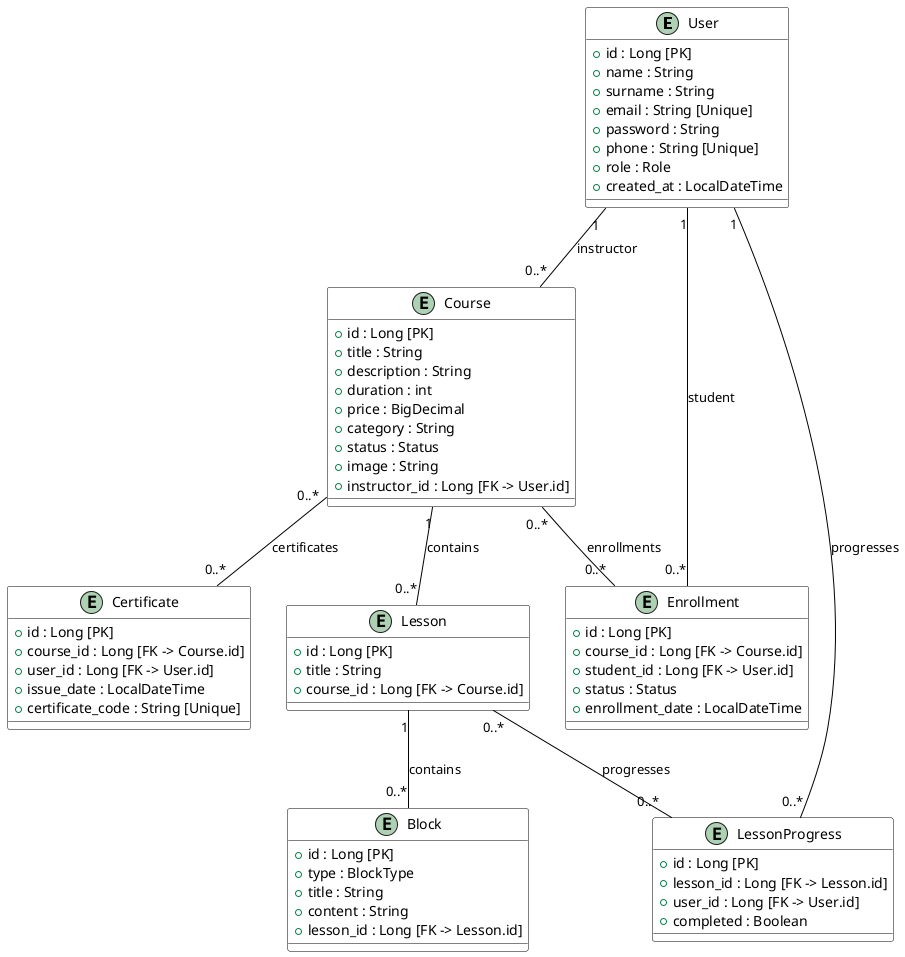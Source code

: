 @startuml
' Устанавливаем стиль
skinparam class {
    BackgroundColor White
    ArrowColor Black
    BorderColor Black
}

' Определяем сущности

entity User {
    + id : Long [PK]
    + name : String
    + surname : String
    + email : String [Unique]
    + password : String
    + phone : String [Unique]
    + role : Role
    + created_at : LocalDateTime
}

entity Course {
    + id : Long [PK]
    + title : String
    + description : String
    + duration : int
    + price : BigDecimal
    + category : String
    + status : Status
    + image : String
    + instructor_id : Long [FK -> User.id]
}

entity Lesson {
    + id : Long [PK]
    + title : String
    + course_id : Long [FK -> Course.id]
}

entity Block {
    + id : Long [PK]
    + type : BlockType
    + title : String
    + content : String
    + lesson_id : Long [FK -> Lesson.id]
}

entity Enrollment {
    + id : Long [PK]
    + course_id : Long [FK -> Course.id]
    + student_id : Long [FK -> User.id]
    + status : Status
    + enrollment_date : LocalDateTime
}

entity LessonProgress {
    + id : Long [PK]
    + lesson_id : Long [FK -> Lesson.id]
    + user_id : Long [FK -> User.id]
    + completed : Boolean
}

entity Certificate {
    + id : Long [PK]
    + course_id : Long [FK -> Course.id]
    + user_id : Long [FK -> User.id]
    + issue_date : LocalDateTime
    + certificate_code : String [Unique]
}

' Определяем связи между сущностями

User "1" -- "0..*" Enrollment : student
User "1" -- "0..*" LessonProgress : progresses
User "1" -- "0..*" Course : instructor

Course "1" -- "0..*" Lesson : contains
Course "0..*" -- "0..*" Enrollment : enrollments
Course "0..*" -- "0..*" Certificate : certificates

Lesson "1" -- "0..*" Block : contains
Lesson "0..*" -- "0..*" LessonProgress : progresses

@enduml
